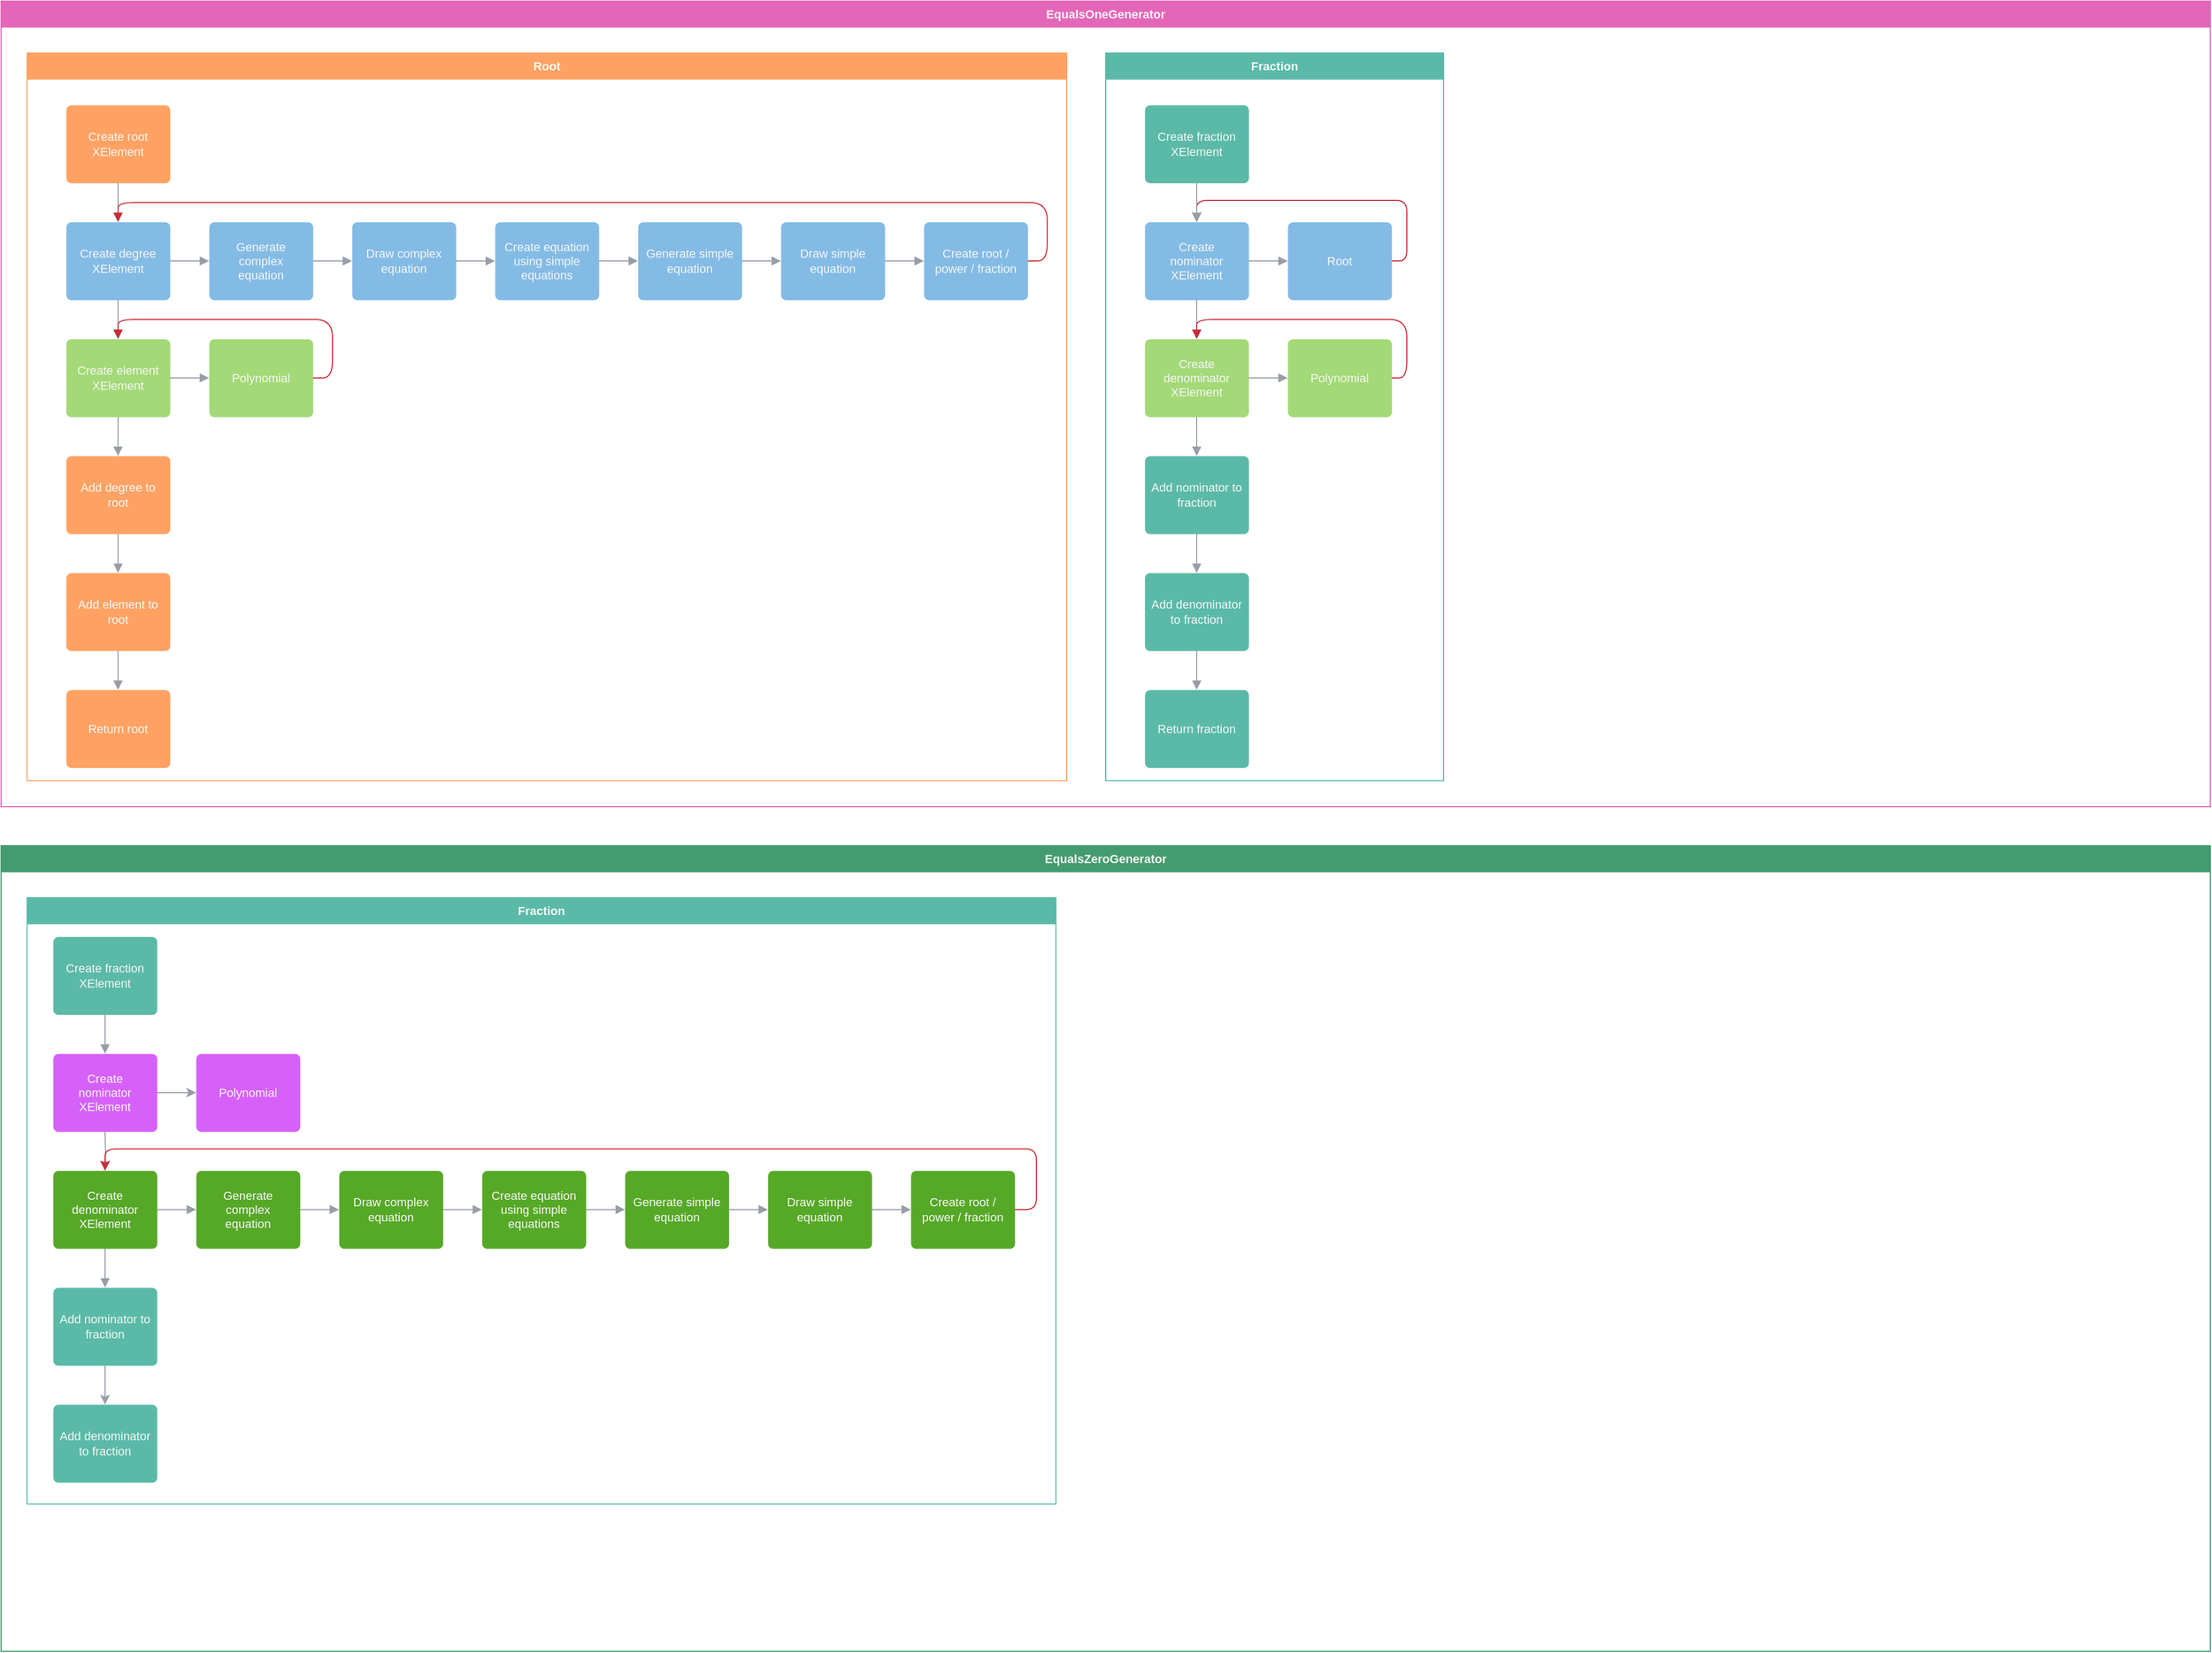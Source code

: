 <mxfile version="13.6.5">
    <diagram id="0SnGmBQ4gUtuMeLUTnXq" name="Page-1">
        <mxGraphModel dx="960" dy="1736" grid="1" gridSize="10" guides="1" tooltips="1" connect="1" arrows="1" fold="1" page="1" pageScale="1" pageWidth="827" pageHeight="1169" math="0" shadow="0">
            <root>
                <mxCell id="0"/>
                <mxCell id="1" parent="0"/>
                <mxCell id="3c72NYzMMBWpRRResMp0-30" value="" style="fillColor=none;strokeColor=none;pointerEvents=0;html=1;whiteSpace=wrap;container=1;collapsible=0;childLayout=stackLayout;resizeParent=1;dropTarget=0;whiteSpace=wrap;fontSize=11;spacing=0;strokeOpacity=100;fillOpacity=100;rounded=1;absoluteArcSize=1;arcSize=9.6;fontColor=#F7F7F7;" parent="1" vertex="1" zOrder="1">
                    <mxGeometry x="72" y="-684" width="2040" height="744" as="geometry"/>
                </mxCell>
                <mxCell id="3c72NYzMMBWpRRResMp0-31" value="EqualsOneGenerator" style="swimlane;html=1;whiteSpace=wrap;container=1;connectable=0;collapsible=0;startSize=24;dropTarget=0;rounded=0;whiteSpace=wrap;fontSize=11;spacing=0;strokeColor=#e466b8;strokeOpacity=100;fillOpacity=100;fillColor=#e466b8;fontSize=11;fontColor=#F7F7F7;" parent="3c72NYzMMBWpRRResMp0-30" vertex="1">
                    <mxGeometry width="2040" height="744" as="geometry"/>
                </mxCell>
                <mxCell id="3c72NYzMMBWpRRResMp0-32" value="" style="fillColor=none;strokeColor=none;pointerEvents=0;html=1;whiteSpace=wrap;container=1;collapsible=0;childLayout=stackLayout;resizeParent=1;dropTarget=0;whiteSpace=wrap;fontSize=11;spacing=0;strokeOpacity=100;rounded=1;absoluteArcSize=1;arcSize=9.6;fontColor=#F7F7F7;" parent="1" vertex="1" zOrder="2">
                    <mxGeometry x="96" y="-636" width="960" height="672" as="geometry"/>
                </mxCell>
                <mxCell id="3c72NYzMMBWpRRResMp0-33" value="Root" style="swimlane;html=1;whiteSpace=wrap;container=1;connectable=0;collapsible=0;startSize=24;dropTarget=0;rounded=0;whiteSpace=wrap;fontSize=11;spacing=0;strokeOpacity=100;fontSize=11;fillColor=#FFA263;fontColor=#F7F7F7;strokeColor=#FFA263;" parent="3c72NYzMMBWpRRResMp0-32" vertex="1">
                    <mxGeometry width="960" height="672" as="geometry"/>
                </mxCell>
                <UserObject label="Create root XElement" lucidchartObjectId="j9iJ4GV~G6Ak" id="3c72NYzMMBWpRRResMp0-34">
                    <mxCell style="html=1;whiteSpace=wrap;;whiteSpace=wrap;fontSize=11;spacing=7;strokeColor=none;strokeOpacity=100;fillOpacity=100;rounded=1;absoluteArcSize=1;arcSize=9.6;strokeWidth=0;fontColor=#F7F7F7;fillColor=#FFA263;" parent="1" vertex="1" zOrder="3">
                        <mxGeometry x="132" y="-588" width="96" height="72" as="geometry"/>
                    </mxCell>
                </UserObject>
                <UserObject label="Create degree XElement" lucidchartObjectId="G9iJ~vtvsN5Q" id="3c72NYzMMBWpRRResMp0-35">
                    <mxCell style="html=1;whiteSpace=wrap;;whiteSpace=wrap;fontSize=11;spacing=7;strokeColor=none;strokeOpacity=100;fillOpacity=100;rounded=1;absoluteArcSize=1;arcSize=9.6;fillColor=#83bbe5;strokeWidth=0;fontColor=#F7F7F7;" parent="1" vertex="1" zOrder="4">
                        <mxGeometry x="132" y="-480" width="96" height="72" as="geometry"/>
                    </mxCell>
                </UserObject>
                <UserObject label="Generate complex equation" lucidchartObjectId="A_iJGswauMV7" id="3c72NYzMMBWpRRResMp0-36">
                    <mxCell style="html=1;whiteSpace=wrap;;whiteSpace=wrap;fontSize=11;spacing=7;strokeColor=none;strokeOpacity=100;fillOpacity=100;rounded=1;absoluteArcSize=1;arcSize=9.6;fillColor=#83bbe5;strokeWidth=0;fontColor=#F7F7F7;" parent="1" vertex="1" zOrder="6">
                        <mxGeometry x="264" y="-480" width="96" height="72" as="geometry"/>
                    </mxCell>
                </UserObject>
                <UserObject label="" lucidchartObjectId="s~iJHLTpT5a3" id="3c72NYzMMBWpRRResMp0-37">
                    <mxCell style="html=1;jettySize=18;whiteSpace=wrap;fontSize=11;strokeColor=#979ea8;rounded=1;arcSize=32;edgeStyle=orthogonalEdgeStyle;startArrow=none;;endArrow=block;endFill=1;;exitX=0.5;exitY=1;exitPerimeter=0;entryX=0.5;entryY=0;entryPerimeter=0;fontColor=#F7F7F7;" parent="1" source="3c72NYzMMBWpRRResMp0-34" target="3c72NYzMMBWpRRResMp0-35" edge="1">
                        <mxGeometry width="100" height="100" relative="1" as="geometry">
                            <Array as="points"/>
                        </mxGeometry>
                    </mxCell>
                </UserObject>
                <UserObject label="" lucidchartObjectId="x~iJX5myr2p2" id="3c72NYzMMBWpRRResMp0-38">
                    <mxCell style="html=1;jettySize=18;whiteSpace=wrap;fontSize=11;strokeColor=#979ea8;rounded=1;arcSize=32;edgeStyle=orthogonalEdgeStyle;startArrow=none;;endArrow=block;endFill=1;;exitX=1;exitY=0.5;exitPerimeter=0;entryX=0;entryY=0.5;entryPerimeter=0;fontColor=#F7F7F7;" parent="1" source="3c72NYzMMBWpRRResMp0-35" target="3c72NYzMMBWpRRResMp0-36" edge="1">
                        <mxGeometry width="100" height="100" relative="1" as="geometry">
                            <Array as="points"/>
                        </mxGeometry>
                    </mxCell>
                </UserObject>
                <UserObject label="Draw complex equation" lucidchartObjectId="NbjJA8Ht16~g" id="3c72NYzMMBWpRRResMp0-39">
                    <mxCell style="html=1;whiteSpace=wrap;;whiteSpace=wrap;fontSize=11;spacing=7;strokeColor=none;strokeOpacity=100;fillOpacity=100;rounded=1;absoluteArcSize=1;arcSize=9.6;fillColor=#83bbe5;strokeWidth=0;fontColor=#F7F7F7;" parent="1" vertex="1" zOrder="11">
                        <mxGeometry x="396" y="-480" width="96" height="72" as="geometry"/>
                    </mxCell>
                </UserObject>
                <UserObject label="Create equation using simple equations" lucidchartObjectId="KcjJqZ6S~8O6" id="3c72NYzMMBWpRRResMp0-40">
                    <mxCell style="html=1;whiteSpace=wrap;;whiteSpace=wrap;fontSize=11;spacing=7;strokeColor=none;strokeOpacity=100;fillOpacity=100;rounded=1;absoluteArcSize=1;arcSize=9.6;fillColor=#83bbe5;strokeWidth=0;fontColor=#F7F7F7;" parent="1" vertex="1" zOrder="12">
                        <mxGeometry x="528" y="-480" width="96" height="72" as="geometry"/>
                    </mxCell>
                </UserObject>
                <UserObject label="" lucidchartObjectId="gdjJUNLpRMKw" id="3c72NYzMMBWpRRResMp0-41">
                    <mxCell style="html=1;jettySize=18;whiteSpace=wrap;fontSize=11;strokeColor=#979ea8;rounded=1;arcSize=32;edgeStyle=orthogonalEdgeStyle;startArrow=none;;endArrow=block;endFill=1;;exitX=1;exitY=0.5;exitPerimeter=0;entryX=0;entryY=0.5;entryPerimeter=0;fontColor=#F7F7F7;" parent="1" source="3c72NYzMMBWpRRResMp0-36" target="3c72NYzMMBWpRRResMp0-39" edge="1">
                        <mxGeometry width="100" height="100" relative="1" as="geometry">
                            <Array as="points"/>
                        </mxGeometry>
                    </mxCell>
                </UserObject>
                <UserObject label="" lucidchartObjectId="ndjJHxfsNDLR" id="3c72NYzMMBWpRRResMp0-42">
                    <mxCell style="html=1;jettySize=18;whiteSpace=wrap;fontSize=11;strokeColor=#979ea8;rounded=1;arcSize=32;edgeStyle=orthogonalEdgeStyle;startArrow=none;;endArrow=block;endFill=1;;exitX=1;exitY=0.5;exitPerimeter=0;entryX=0;entryY=0.5;entryPerimeter=0;fontColor=#F7F7F7;" parent="1" source="3c72NYzMMBWpRRResMp0-39" target="3c72NYzMMBWpRRResMp0-40" edge="1">
                        <mxGeometry width="100" height="100" relative="1" as="geometry">
                            <Array as="points"/>
                        </mxGeometry>
                    </mxCell>
                </UserObject>
                <UserObject label="Generate simple equation" lucidchartObjectId="dejJCthUp2GM" id="3c72NYzMMBWpRRResMp0-43">
                    <mxCell style="html=1;whiteSpace=wrap;;whiteSpace=wrap;fontSize=11;spacing=7;strokeColor=none;strokeOpacity=100;fillOpacity=100;rounded=1;absoluteArcSize=1;arcSize=9.6;fillColor=#83bbe5;strokeWidth=0;fontColor=#F7F7F7;" parent="1" vertex="1" zOrder="15">
                        <mxGeometry x="660" y="-480" width="96" height="72" as="geometry"/>
                    </mxCell>
                </UserObject>
                <UserObject label="Draw simple equation" lucidchartObjectId="dejJoxZSOtq1" id="3c72NYzMMBWpRRResMp0-44">
                    <mxCell style="html=1;whiteSpace=wrap;;whiteSpace=wrap;fontSize=11;spacing=7;strokeColor=none;strokeOpacity=100;fillOpacity=100;rounded=1;absoluteArcSize=1;arcSize=9.6;fillColor=#83bbe5;strokeWidth=0;fontColor=#F7F7F7;" parent="1" vertex="1" zOrder="20">
                        <mxGeometry x="792" y="-480" width="96" height="72" as="geometry"/>
                    </mxCell>
                </UserObject>
                <UserObject label="" lucidchartObjectId="hejJDmJnAnzG" id="3c72NYzMMBWpRRResMp0-45">
                    <mxCell style="html=1;jettySize=18;whiteSpace=wrap;fontSize=11;strokeColor=#979ea8;rounded=1;arcSize=32;edgeStyle=orthogonalEdgeStyle;startArrow=none;;endArrow=block;endFill=1;;exitX=1;exitY=0.5;exitPerimeter=0;entryX=0;entryY=0.5;entryPerimeter=0;fontColor=#F7F7F7;" parent="1" source="3c72NYzMMBWpRRResMp0-40" target="3c72NYzMMBWpRRResMp0-43" edge="1">
                        <mxGeometry width="100" height="100" relative="1" as="geometry">
                            <Array as="points"/>
                        </mxGeometry>
                    </mxCell>
                </UserObject>
                <UserObject label="" lucidchartObjectId="jejJd1WX6FNy" id="3c72NYzMMBWpRRResMp0-46">
                    <mxCell style="html=1;jettySize=18;whiteSpace=wrap;fontSize=11;strokeColor=#979ea8;rounded=1;arcSize=32;edgeStyle=orthogonalEdgeStyle;startArrow=none;;endArrow=block;endFill=1;;exitX=1;exitY=0.5;exitPerimeter=0;entryX=0;entryY=0.5;entryPerimeter=0;fontColor=#F7F7F7;" parent="1" source="3c72NYzMMBWpRRResMp0-43" target="3c72NYzMMBWpRRResMp0-44" edge="1">
                        <mxGeometry width="100" height="100" relative="1" as="geometry">
                            <Array as="points"/>
                        </mxGeometry>
                    </mxCell>
                </UserObject>
                <UserObject label="Create root / power / fraction" lucidchartObjectId="TejJpNvPHg0q" id="3c72NYzMMBWpRRResMp0-47">
                    <mxCell style="html=1;whiteSpace=wrap;;whiteSpace=wrap;fontSize=11;spacing=7;strokeColor=none;strokeOpacity=100;fillOpacity=100;rounded=1;absoluteArcSize=1;arcSize=9.6;fillColor=#83bbe5;strokeWidth=0;fontColor=#F7F7F7;" parent="1" vertex="1" zOrder="24">
                        <mxGeometry x="924" y="-480" width="96" height="72" as="geometry"/>
                    </mxCell>
                </UserObject>
                <UserObject label="" lucidchartObjectId="dfjJMOEse~W." id="3c72NYzMMBWpRRResMp0-48">
                    <mxCell style="html=1;jettySize=18;whiteSpace=wrap;fontSize=11;strokeColor=#979ea8;rounded=1;arcSize=32;edgeStyle=orthogonalEdgeStyle;startArrow=none;;endArrow=block;endFill=1;;exitX=1;exitY=0.5;exitPerimeter=0;entryX=0;entryY=0.5;entryPerimeter=0;fontColor=#F7F7F7;" parent="1" source="3c72NYzMMBWpRRResMp0-44" target="3c72NYzMMBWpRRResMp0-47" edge="1">
                        <mxGeometry width="100" height="100" relative="1" as="geometry">
                            <Array as="points"/>
                        </mxGeometry>
                    </mxCell>
                </UserObject>
                <UserObject label="Create element XElement" lucidchartObjectId="QfjJZImJ_bIk" id="3c72NYzMMBWpRRResMp0-49">
                    <mxCell style="html=1;whiteSpace=wrap;;whiteSpace=wrap;fontSize=11;spacing=7;strokeColor=none;strokeOpacity=100;fillOpacity=100;rounded=1;absoluteArcSize=1;arcSize=9.6;fillColor=#a3d977;strokeWidth=0;fontColor=#F7F7F7;" parent="1" vertex="1" zOrder="27">
                        <mxGeometry x="132" y="-372" width="96" height="72" as="geometry"/>
                    </mxCell>
                </UserObject>
                <UserObject label="" lucidchartObjectId="TfjJ6JftUrr6" id="3c72NYzMMBWpRRResMp0-50">
                    <mxCell style="html=1;jettySize=18;whiteSpace=wrap;fontSize=11;strokeColor=#979ea8;rounded=1;arcSize=32;edgeStyle=orthogonalEdgeStyle;startArrow=none;;endArrow=block;endFill=1;;exitX=0.5;exitY=1;exitPerimeter=0;entryX=0.5;entryY=0;entryPerimeter=0;fontColor=#F7F7F7;" parent="1" source="3c72NYzMMBWpRRResMp0-35" target="3c72NYzMMBWpRRResMp0-49" edge="1">
                        <mxGeometry width="100" height="100" relative="1" as="geometry">
                            <Array as="points"/>
                        </mxGeometry>
                    </mxCell>
                </UserObject>
                <UserObject label="Polynomial" lucidchartObjectId="-fjJ4c.1RSMw" id="3c72NYzMMBWpRRResMp0-51">
                    <mxCell style="html=1;whiteSpace=wrap;;whiteSpace=wrap;fontSize=11;spacing=7;strokeColor=none;strokeOpacity=100;fillOpacity=100;rounded=1;absoluteArcSize=1;arcSize=9.6;fillColor=#a3d977;strokeWidth=0;fontColor=#F7F7F7;" parent="1" vertex="1" zOrder="29">
                        <mxGeometry x="264" y="-372" width="96" height="72" as="geometry"/>
                    </mxCell>
                </UserObject>
                <UserObject label="" lucidchartObjectId="pgjJFLJxLSx5" id="3c72NYzMMBWpRRResMp0-52">
                    <mxCell style="html=1;jettySize=18;whiteSpace=wrap;fontSize=11;strokeColor=#979ea8;rounded=1;arcSize=32;edgeStyle=orthogonalEdgeStyle;startArrow=none;;endArrow=block;endFill=1;;exitX=1;exitY=0.5;exitPerimeter=0;entryX=0;entryY=0.5;entryPerimeter=0;fontColor=#F7F7F7;" parent="1" source="3c72NYzMMBWpRRResMp0-49" target="3c72NYzMMBWpRRResMp0-51" edge="1">
                        <mxGeometry width="100" height="100" relative="1" as="geometry">
                            <Array as="points"/>
                        </mxGeometry>
                    </mxCell>
                </UserObject>
                <UserObject label="" lucidchartObjectId="xhjJlCwRIMl3" id="3c72NYzMMBWpRRResMp0-53">
                    <mxCell style="html=1;jettySize=18;whiteSpace=wrap;fontSize=11;strokeOpacity=100;rounded=1;arcSize=32;edgeStyle=orthogonalEdgeStyle;startArrow=none;;endArrow=block;endFill=1;;exitX=1;exitY=0.5;exitPerimeter=0;entryX=0.5;entryY=0;entryPerimeter=0;strokeColor=#C92D39;fontColor=#F7F7F7;" parent="1" source="3c72NYzMMBWpRRResMp0-47" target="3c72NYzMMBWpRRResMp0-35" edge="1">
                        <mxGeometry width="100" height="100" relative="1" as="geometry">
                            <Array as="points">
                                <mxPoint x="1038" y="-444"/>
                                <mxPoint x="1038" y="-498"/>
                                <mxPoint x="180" y="-498"/>
                            </Array>
                        </mxGeometry>
                    </mxCell>
                </UserObject>
                <UserObject label="" lucidchartObjectId="4jjJMvg9lSae" id="3c72NYzMMBWpRRResMp0-54">
                    <mxCell style="html=1;jettySize=18;whiteSpace=wrap;fontSize=11;strokeOpacity=100;rounded=1;arcSize=32;edgeStyle=orthogonalEdgeStyle;startArrow=none;;endArrow=block;endFill=1;;exitX=1;exitY=0.5;exitPerimeter=0;entryX=0.5;entryY=0;entryPerimeter=0;strokeColor=#C92D39;fontColor=#F7F7F7;" parent="1" source="3c72NYzMMBWpRRResMp0-51" target="3c72NYzMMBWpRRResMp0-49" edge="1">
                        <mxGeometry width="100" height="100" relative="1" as="geometry">
                            <Array as="points">
                                <mxPoint x="378" y="-336"/>
                                <mxPoint x="378" y="-390"/>
                                <mxPoint x="180" y="-390"/>
                            </Array>
                        </mxGeometry>
                    </mxCell>
                </UserObject>
                <UserObject label="Add degree to root" lucidchartObjectId="tkjJnXVD38OM" id="3c72NYzMMBWpRRResMp0-55">
                    <mxCell style="html=1;whiteSpace=wrap;;whiteSpace=wrap;fontSize=11;spacing=7;strokeColor=none;strokeOpacity=100;fillOpacity=100;rounded=1;absoluteArcSize=1;arcSize=9.6;strokeWidth=0;fontColor=#F7F7F7;fillColor=#FFA263;" parent="1" vertex="1" zOrder="33">
                        <mxGeometry x="132" y="-264" width="96" height="72" as="geometry"/>
                    </mxCell>
                </UserObject>
                <UserObject label="Add element to root" lucidchartObjectId="ykjJpGk~YijM" id="3c72NYzMMBWpRRResMp0-56">
                    <mxCell style="html=1;whiteSpace=wrap;;whiteSpace=wrap;fontSize=11;spacing=7;strokeColor=none;strokeOpacity=100;fillOpacity=100;rounded=1;absoluteArcSize=1;arcSize=9.6;strokeWidth=0;fontColor=#F7F7F7;fillColor=#FFA263;" parent="1" vertex="1" zOrder="34">
                        <mxGeometry x="132" y="-156" width="96" height="72" as="geometry"/>
                    </mxCell>
                </UserObject>
                <UserObject label="Return root" lucidchartObjectId="GkjJeUwoOWyH" id="3c72NYzMMBWpRRResMp0-57">
                    <mxCell style="html=1;whiteSpace=wrap;;whiteSpace=wrap;fontSize=11;spacing=7;strokeColor=none;strokeOpacity=100;fillOpacity=100;rounded=1;absoluteArcSize=1;arcSize=9.6;strokeWidth=0;fontColor=#F7F7F7;fillColor=#FFA263;" parent="1" vertex="1" zOrder="35">
                        <mxGeometry x="132" y="-48" width="96" height="72" as="geometry"/>
                    </mxCell>
                </UserObject>
                <UserObject label="" lucidchartObjectId="cljJaksO~uRB" id="3c72NYzMMBWpRRResMp0-58">
                    <mxCell style="html=1;jettySize=18;whiteSpace=wrap;fontSize=11;strokeColor=#979ea8;rounded=1;arcSize=32;edgeStyle=orthogonalEdgeStyle;startArrow=none;;endArrow=block;endFill=1;;exitX=0.5;exitY=1;exitPerimeter=0;entryX=0.5;entryY=0;entryPerimeter=0;fontColor=#F7F7F7;" parent="1" source="3c72NYzMMBWpRRResMp0-49" target="3c72NYzMMBWpRRResMp0-55" edge="1">
                        <mxGeometry width="100" height="100" relative="1" as="geometry">
                            <Array as="points"/>
                        </mxGeometry>
                    </mxCell>
                </UserObject>
                <UserObject label="" lucidchartObjectId="eljJLeCM6OyD" id="3c72NYzMMBWpRRResMp0-59">
                    <mxCell style="html=1;jettySize=18;whiteSpace=wrap;fontSize=11;strokeColor=#979ea8;rounded=1;arcSize=32;edgeStyle=orthogonalEdgeStyle;startArrow=none;;endArrow=block;endFill=1;;exitX=0.5;exitY=1;exitPerimeter=0;entryX=0.5;entryY=0;entryPerimeter=0;fontColor=#F7F7F7;" parent="1" source="3c72NYzMMBWpRRResMp0-55" target="3c72NYzMMBWpRRResMp0-56" edge="1">
                        <mxGeometry width="100" height="100" relative="1" as="geometry">
                            <Array as="points"/>
                        </mxGeometry>
                    </mxCell>
                </UserObject>
                <UserObject label="" lucidchartObjectId="fljJk~5hCLzN" id="3c72NYzMMBWpRRResMp0-60">
                    <mxCell style="html=1;jettySize=18;whiteSpace=wrap;fontSize=11;strokeColor=#979ea8;rounded=1;arcSize=32;edgeStyle=orthogonalEdgeStyle;startArrow=none;;endArrow=block;endFill=1;;exitX=0.5;exitY=1;exitPerimeter=0;entryX=0.5;entryY=0;entryPerimeter=0;fontColor=#F7F7F7;" parent="1" source="3c72NYzMMBWpRRResMp0-56" target="3c72NYzMMBWpRRResMp0-57" edge="1">
                        <mxGeometry width="100" height="100" relative="1" as="geometry">
                            <Array as="points"/>
                        </mxGeometry>
                    </mxCell>
                </UserObject>
                <mxCell id="3c72NYzMMBWpRRResMp0-61" value="" style="fillColor=none;strokeColor=none;pointerEvents=0;html=1;whiteSpace=wrap;container=1;collapsible=0;childLayout=stackLayout;resizeParent=1;dropTarget=0;whiteSpace=wrap;fontSize=11;spacing=0;strokeOpacity=100;rounded=1;absoluteArcSize=1;arcSize=9.6;fontColor=#F7F7F7;" parent="1" vertex="1" zOrder="39">
                    <mxGeometry x="1092" y="-636" width="312" height="672" as="geometry"/>
                </mxCell>
                <mxCell id="3c72NYzMMBWpRRResMp0-62" value="Fraction" style="swimlane;html=1;whiteSpace=wrap;container=1;connectable=0;collapsible=0;startSize=24;dropTarget=0;rounded=0;whiteSpace=wrap;fontSize=11;spacing=0;strokeColor=#5abaa7;strokeOpacity=100;fillColor=#ffffff;fontSize=11;fillColor=#5abaa7;fontColor=#F7F7F7;" parent="3c72NYzMMBWpRRResMp0-61" vertex="1">
                    <mxGeometry width="312" height="672" as="geometry"/>
                </mxCell>
                <UserObject label="Create fraction XElement" lucidchartObjectId="_njJJdkaCANs" id="3c72NYzMMBWpRRResMp0-63">
                    <mxCell style="html=1;whiteSpace=wrap;;whiteSpace=wrap;fontSize=11;spacing=7;strokeColor=none;strokeOpacity=100;fillOpacity=100;rounded=1;absoluteArcSize=1;arcSize=9.6;fillColor=#5abaa7;strokeWidth=0;fontColor=#F7F7F7;" parent="1" vertex="1" zOrder="40">
                        <mxGeometry x="1128" y="-588" width="96" height="72" as="geometry"/>
                    </mxCell>
                </UserObject>
                <UserObject label="Create nominator XElement" lucidchartObjectId="_njJz52jtMIH" id="3c72NYzMMBWpRRResMp0-64">
                    <mxCell style="html=1;whiteSpace=wrap;;whiteSpace=wrap;fontSize=11;spacing=7;strokeColor=none;strokeOpacity=100;fillOpacity=100;rounded=1;absoluteArcSize=1;arcSize=9.6;fillColor=#83bbe5;strokeWidth=0;fontColor=#F7F7F7;" parent="1" vertex="1" zOrder="41">
                        <mxGeometry x="1128" y="-480" width="96" height="72" as="geometry"/>
                    </mxCell>
                </UserObject>
                <mxCell id="23" style="edgeStyle=orthogonalEdgeStyle;rounded=1;orthogonalLoop=1;jettySize=auto;html=1;entryX=0.5;entryY=0;entryDx=0;entryDy=0;fontColor=#F7F7F7;strokeColor=#C92D39;" edge="1" parent="1" source="3c72NYzMMBWpRRResMp0-65" target="3c72NYzMMBWpRRResMp0-64">
                    <mxGeometry relative="1" as="geometry">
                        <Array as="points">
                            <mxPoint x="1370" y="-444"/>
                            <mxPoint x="1370" y="-500"/>
                            <mxPoint x="1176" y="-500"/>
                        </Array>
                    </mxGeometry>
                </mxCell>
                <UserObject label="Root" lucidchartObjectId="_njJAFSfT-l3" id="3c72NYzMMBWpRRResMp0-65">
                    <mxCell style="html=1;whiteSpace=wrap;;whiteSpace=wrap;fontSize=11;spacing=7;strokeColor=none;strokeOpacity=100;fillOpacity=100;rounded=1;absoluteArcSize=1;arcSize=9.6;fillColor=#83bbe5;strokeWidth=0;fontColor=#F7F7F7;" parent="1" vertex="1" zOrder="43">
                        <mxGeometry x="1260" y="-480" width="96" height="72" as="geometry"/>
                    </mxCell>
                </UserObject>
                <UserObject label="" lucidchartObjectId="_njJG0N6bqRq" id="3c72NYzMMBWpRRResMp0-66">
                    <mxCell style="html=1;jettySize=18;whiteSpace=wrap;fontSize=11;strokeColor=#979ea8;rounded=1;arcSize=32;edgeStyle=orthogonalEdgeStyle;startArrow=none;;endArrow=block;endFill=1;;exitX=0.5;exitY=1;exitPerimeter=0;entryX=0.5;entryY=0;entryPerimeter=0;fontColor=#F7F7F7;" parent="1" source="3c72NYzMMBWpRRResMp0-63" target="3c72NYzMMBWpRRResMp0-64" edge="1">
                        <mxGeometry width="100" height="100" relative="1" as="geometry">
                            <Array as="points"/>
                        </mxGeometry>
                    </mxCell>
                </UserObject>
                <UserObject label="" lucidchartObjectId="_njJs8EW_TYN" id="3c72NYzMMBWpRRResMp0-67">
                    <mxCell style="html=1;jettySize=18;whiteSpace=wrap;fontSize=11;strokeColor=#979ea8;rounded=1;arcSize=32;edgeStyle=orthogonalEdgeStyle;startArrow=none;;endArrow=block;endFill=1;;exitX=1;exitY=0.5;exitPerimeter=0;entryX=0;entryY=0.5;entryPerimeter=0;fontColor=#F7F7F7;" parent="1" source="3c72NYzMMBWpRRResMp0-64" target="3c72NYzMMBWpRRResMp0-65" edge="1">
                        <mxGeometry width="100" height="100" relative="1" as="geometry">
                            <Array as="points"/>
                        </mxGeometry>
                    </mxCell>
                </UserObject>
                <UserObject label="Create denominator XElement" lucidchartObjectId="_njJrceckbfD" id="3c72NYzMMBWpRRResMp0-69">
                    <mxCell style="html=1;whiteSpace=wrap;;whiteSpace=wrap;fontSize=11;spacing=7;strokeColor=none;strokeOpacity=100;fillOpacity=100;rounded=1;absoluteArcSize=1;arcSize=9.6;fillColor=#a3d977;strokeWidth=0;fontColor=#F7F7F7;" parent="1" vertex="1" zOrder="64">
                        <mxGeometry x="1128" y="-372" width="96" height="72" as="geometry"/>
                    </mxCell>
                </UserObject>
                <UserObject label="" lucidchartObjectId="_njJT1JX9jyq" id="3c72NYzMMBWpRRResMp0-70">
                    <mxCell style="html=1;jettySize=18;whiteSpace=wrap;fontSize=11;strokeColor=#979ea8;rounded=1;arcSize=32;edgeStyle=orthogonalEdgeStyle;startArrow=none;;endArrow=block;endFill=1;;exitX=0.5;exitY=1;exitPerimeter=0;entryX=0.5;entryY=0;entryPerimeter=0;fontColor=#F7F7F7;" parent="1" source="3c72NYzMMBWpRRResMp0-64" target="3c72NYzMMBWpRRResMp0-69" edge="1">
                        <mxGeometry width="100" height="100" relative="1" as="geometry">
                            <Array as="points"/>
                        </mxGeometry>
                    </mxCell>
                </UserObject>
                <UserObject label="Polynomial" lucidchartObjectId="_njJYxuvddRj" id="3c72NYzMMBWpRRResMp0-71">
                    <mxCell style="html=1;whiteSpace=wrap;;whiteSpace=wrap;fontSize=11;spacing=7;strokeColor=none;strokeOpacity=100;fillOpacity=100;rounded=1;absoluteArcSize=1;arcSize=9.6;fillColor=#a3d977;strokeWidth=0;fontColor=#F7F7F7;" parent="1" vertex="1" zOrder="66">
                        <mxGeometry x="1260" y="-372" width="96" height="72" as="geometry"/>
                    </mxCell>
                </UserObject>
                <UserObject label="" lucidchartObjectId="_njJgZZK-7y9" id="3c72NYzMMBWpRRResMp0-72">
                    <mxCell style="html=1;jettySize=18;whiteSpace=wrap;fontSize=11;strokeColor=#979ea8;rounded=1;arcSize=32;edgeStyle=orthogonalEdgeStyle;startArrow=none;;endArrow=block;endFill=1;;exitX=1;exitY=0.5;exitPerimeter=0;entryX=0;entryY=0.5;entryPerimeter=0;fontColor=#F7F7F7;" parent="1" source="3c72NYzMMBWpRRResMp0-69" target="3c72NYzMMBWpRRResMp0-71" edge="1">
                        <mxGeometry width="100" height="100" relative="1" as="geometry">
                            <Array as="points"/>
                        </mxGeometry>
                    </mxCell>
                </UserObject>
                <UserObject label="" lucidchartObjectId="_njJnA8kjQtY" id="3c72NYzMMBWpRRResMp0-73">
                    <mxCell style="html=1;jettySize=18;whiteSpace=wrap;fontSize=11;strokeOpacity=100;rounded=1;arcSize=32;edgeStyle=orthogonalEdgeStyle;startArrow=none;;endArrow=block;endFill=1;;exitX=1;exitY=0.5;exitPerimeter=0;entryX=0.5;entryY=0;entryPerimeter=0;fontColor=#F7F7F7;strokeColor=#C92D39;" parent="1" source="3c72NYzMMBWpRRResMp0-71" target="3c72NYzMMBWpRRResMp0-69" edge="1">
                        <mxGeometry width="100" height="100" relative="1" as="geometry">
                            <Array as="points">
                                <mxPoint x="1370" y="-336"/>
                                <mxPoint x="1370" y="-390"/>
                                <mxPoint x="1176" y="-390"/>
                            </Array>
                        </mxGeometry>
                    </mxCell>
                </UserObject>
                <UserObject label="Add nominator to fraction" lucidchartObjectId="_njJBlh0h99x" id="3c72NYzMMBWpRRResMp0-74">
                    <mxCell style="html=1;whiteSpace=wrap;;whiteSpace=wrap;fontSize=11;spacing=7;strokeColor=none;strokeOpacity=100;fillOpacity=100;rounded=1;absoluteArcSize=1;arcSize=9.6;fillColor=#5abaa7;strokeWidth=0;fontColor=#F7F7F7;" parent="1" vertex="1" zOrder="70">
                        <mxGeometry x="1128" y="-264" width="96" height="72" as="geometry"/>
                    </mxCell>
                </UserObject>
                <UserObject label="Add denominator to fraction" lucidchartObjectId="_njJ70tkiL~t" id="3c72NYzMMBWpRRResMp0-75">
                    <mxCell style="html=1;whiteSpace=wrap;;whiteSpace=wrap;fontSize=11;spacing=7;strokeColor=none;strokeOpacity=100;fillOpacity=100;rounded=1;absoluteArcSize=1;arcSize=9.6;fillColor=#5abaa7;strokeWidth=0;fontColor=#F7F7F7;" parent="1" vertex="1" zOrder="71">
                        <mxGeometry x="1128" y="-156" width="96" height="72" as="geometry"/>
                    </mxCell>
                </UserObject>
                <UserObject label="Return fraction" lucidchartObjectId="_njJ0L~156CR" id="3c72NYzMMBWpRRResMp0-76">
                    <mxCell style="html=1;whiteSpace=wrap;;whiteSpace=wrap;fontSize=11;spacing=7;strokeColor=none;strokeOpacity=100;fillOpacity=100;rounded=1;absoluteArcSize=1;arcSize=9.6;fillColor=#5abaa7;strokeWidth=0;fontColor=#F7F7F7;" parent="1" vertex="1" zOrder="72">
                        <mxGeometry x="1128" y="-48" width="96" height="72" as="geometry"/>
                    </mxCell>
                </UserObject>
                <UserObject label="" lucidchartObjectId="_njJz0pfd_Ss" id="3c72NYzMMBWpRRResMp0-77">
                    <mxCell style="html=1;jettySize=18;whiteSpace=wrap;fontSize=11;strokeColor=#979ea8;rounded=1;arcSize=32;edgeStyle=orthogonalEdgeStyle;startArrow=none;;endArrow=block;endFill=1;;exitX=0.5;exitY=1;exitPerimeter=0;entryX=0.5;entryY=0;entryPerimeter=0;fontColor=#F7F7F7;" parent="1" source="3c72NYzMMBWpRRResMp0-69" target="3c72NYzMMBWpRRResMp0-74" edge="1">
                        <mxGeometry width="100" height="100" relative="1" as="geometry">
                            <Array as="points"/>
                        </mxGeometry>
                    </mxCell>
                </UserObject>
                <UserObject label="" lucidchartObjectId="_njJmO85f1AN" id="3c72NYzMMBWpRRResMp0-78">
                    <mxCell style="html=1;jettySize=18;whiteSpace=wrap;fontSize=11;strokeColor=#979ea8;rounded=1;arcSize=32;edgeStyle=orthogonalEdgeStyle;startArrow=none;;endArrow=block;endFill=1;;exitX=0.5;exitY=1;exitPerimeter=0;entryX=0.5;entryY=0;entryPerimeter=0;fontColor=#F7F7F7;" parent="1" source="3c72NYzMMBWpRRResMp0-74" target="3c72NYzMMBWpRRResMp0-75" edge="1">
                        <mxGeometry width="100" height="100" relative="1" as="geometry">
                            <Array as="points"/>
                        </mxGeometry>
                    </mxCell>
                </UserObject>
                <UserObject label="" lucidchartObjectId="_njJ9Hqua-h5" id="3c72NYzMMBWpRRResMp0-79">
                    <mxCell style="html=1;jettySize=18;whiteSpace=wrap;fontSize=11;strokeColor=#979ea8;rounded=1;arcSize=32;edgeStyle=orthogonalEdgeStyle;startArrow=none;;endArrow=block;endFill=1;;exitX=0.5;exitY=1;exitPerimeter=0;entryX=0.5;entryY=0;entryPerimeter=0;fontColor=#F7F7F7;" parent="1" source="3c72NYzMMBWpRRResMp0-75" target="3c72NYzMMBWpRRResMp0-76" edge="1">
                        <mxGeometry width="100" height="100" relative="1" as="geometry">
                            <Array as="points"/>
                        </mxGeometry>
                    </mxCell>
                </UserObject>
                <mxCell id="3c72NYzMMBWpRRResMp0-80" value="" style="fillColor=none;strokeColor=none;pointerEvents=0;html=1;whiteSpace=wrap;container=1;collapsible=0;childLayout=stackLayout;resizeParent=1;dropTarget=0;whiteSpace=wrap;fontSize=11;spacing=0;strokeOpacity=100;fillOpacity=100;rounded=1;absoluteArcSize=1;arcSize=9.6;fontColor=#F7F7F7;" parent="1" vertex="1" zOrder="76">
                    <mxGeometry x="72" y="96" width="2040" height="744" as="geometry"/>
                </mxCell>
                <mxCell id="3c72NYzMMBWpRRResMp0-81" value="EqualsZeroGenerator" style="swimlane;html=1;whiteSpace=wrap;container=1;connectable=0;collapsible=0;startSize=24;dropTarget=0;rounded=0;whiteSpace=wrap;fontSize=11;spacing=0;strokeOpacity=100;fillOpacity=100;fontSize=11;fillColor=#439C6F;strokeColor=#439C6F;fontColor=#F7F7F7;" parent="3c72NYzMMBWpRRResMp0-80" vertex="1">
                    <mxGeometry width="2040" height="744" as="geometry"/>
                </mxCell>
                <mxCell id="3c72NYzMMBWpRRResMp0-82" value="" style="fillColor=none;strokeColor=none;pointerEvents=0;html=1;whiteSpace=wrap;container=1;collapsible=0;childLayout=stackLayout;resizeParent=1;dropTarget=0;whiteSpace=wrap;fontSize=11;spacing=0;strokeOpacity=100;rounded=1;absoluteArcSize=1;arcSize=9.6;fontColor=#F7F7F7;" parent="1" vertex="1" zOrder="77">
                    <mxGeometry x="96" y="144" width="950" height="560" as="geometry"/>
                </mxCell>
                <mxCell id="3c72NYzMMBWpRRResMp0-83" value="Fraction" style="swimlane;html=1;whiteSpace=wrap;container=1;connectable=0;collapsible=0;startSize=24;dropTarget=0;rounded=0;whiteSpace=wrap;fontSize=11;spacing=0;strokeColor=#5abaa7;strokeOpacity=100;fillColor=#ffffff;fontSize=11;fillColor=#5abaa7;fontColor=#F7F7F7;" parent="3c72NYzMMBWpRRResMp0-82" vertex="1">
                    <mxGeometry width="950" height="560" as="geometry"/>
                </mxCell>
                <UserObject label="Create fraction XElement" lucidchartObjectId="nujJUQ7Vo-Vc" id="3c72NYzMMBWpRRResMp0-84">
                    <mxCell style="html=1;whiteSpace=wrap;;whiteSpace=wrap;fontSize=11;spacing=7;strokeColor=none;strokeOpacity=100;fillOpacity=100;rounded=1;absoluteArcSize=1;arcSize=9.6;fillColor=#5abaa7;strokeWidth=0;fontColor=#F7F7F7;" parent="1" vertex="1" zOrder="78">
                        <mxGeometry x="120" y="180" width="96" height="72" as="geometry"/>
                    </mxCell>
                </UserObject>
                <mxCell id="2" style="edgeStyle=orthogonalEdgeStyle;rounded=0;orthogonalLoop=1;jettySize=auto;html=1;entryX=0;entryY=0.5;entryDx=0;entryDy=0;strokeColor=#979EA8;fontColor=#F7F7F7;" edge="1" parent="1" source="3c72NYzMMBWpRRResMp0-85" target="3c72NYzMMBWpRRResMp0-86">
                    <mxGeometry relative="1" as="geometry"/>
                </mxCell>
                <UserObject label="Create nominator XElement" lucidchartObjectId="nujJh_vqDFvC" id="3c72NYzMMBWpRRResMp0-85">
                    <mxCell style="html=1;whiteSpace=wrap;;whiteSpace=wrap;fontSize=11;spacing=7;strokeColor=none;strokeOpacity=100;fillOpacity=100;rounded=1;absoluteArcSize=1;arcSize=9.6;strokeWidth=0;fillColor=#D661FA;fontColor=#F7F7F7;" parent="1" vertex="1" zOrder="79">
                        <mxGeometry x="120" y="288" width="96" height="72" as="geometry"/>
                    </mxCell>
                </UserObject>
                <UserObject label="Polynomial" lucidchartObjectId="nujJEbyo1.pm" id="3c72NYzMMBWpRRResMp0-86">
                    <mxCell style="html=1;whiteSpace=wrap;;whiteSpace=wrap;fontSize=11;spacing=7;strokeColor=none;strokeOpacity=100;fillOpacity=100;rounded=1;absoluteArcSize=1;arcSize=9.6;strokeWidth=0;fillColor=#D661FA;fontColor=#F7F7F7;" parent="1" vertex="1" zOrder="81">
                        <mxGeometry x="252" y="288" width="96" height="72" as="geometry"/>
                    </mxCell>
                </UserObject>
                <UserObject label="" lucidchartObjectId="nujJ3DwXUTmJ" id="3c72NYzMMBWpRRResMp0-87">
                    <mxCell style="html=1;jettySize=18;whiteSpace=wrap;fontSize=11;rounded=1;arcSize=32;edgeStyle=orthogonalEdgeStyle;startArrow=none;;endArrow=block;endFill=1;;exitX=0.5;exitY=1;exitPerimeter=0;entryX=0.5;entryY=0;entryPerimeter=0;strokeColor=#979EA8;fontColor=#F7F7F7;" parent="1" source="3c72NYzMMBWpRRResMp0-84" target="3c72NYzMMBWpRRResMp0-85" edge="1">
                        <mxGeometry width="100" height="100" relative="1" as="geometry">
                            <Array as="points"/>
                        </mxGeometry>
                    </mxCell>
                </UserObject>
                <UserObject label="Create denominator XElement" lucidchartObjectId="nujJHs.89uZi" id="3c72NYzMMBWpRRResMp0-88">
                    <mxCell style="html=1;whiteSpace=wrap;;whiteSpace=wrap;fontSize=11;spacing=7;strokeColor=none;strokeOpacity=100;fillOpacity=100;rounded=1;absoluteArcSize=1;arcSize=9.6;strokeWidth=0;fontColor=#F7F7F7;fillColor=#56A827;" parent="1" vertex="1" zOrder="102">
                        <mxGeometry x="120" y="396" width="96" height="72" as="geometry"/>
                    </mxCell>
                </UserObject>
                <UserObject label="" lucidchartObjectId="nujJVIBsAYVJ" id="3c72NYzMMBWpRRResMp0-90">
                    <mxCell style="html=1;jettySize=18;whiteSpace=wrap;fontSize=11;strokeColor=#979ea8;rounded=1;arcSize=32;edgeStyle=orthogonalEdgeStyle;startArrow=none;;endArrow=block;endFill=1;;exitX=1;exitY=0.5;exitPerimeter=0;entryX=0;entryY=0.5;entryPerimeter=0;fontColor=#F7F7F7;" parent="1" source="3c72NYzMMBWpRRResMp0-88" edge="1">
                        <mxGeometry width="100" height="100" relative="1" as="geometry">
                            <Array as="points"/>
                            <mxPoint x="252" y="432" as="targetPoint"/>
                        </mxGeometry>
                    </mxCell>
                </UserObject>
                <mxCell id="19" style="edgeStyle=orthogonalEdgeStyle;rounded=1;orthogonalLoop=1;jettySize=auto;html=1;entryX=0.5;entryY=0;entryDx=0;entryDy=0;strokeColor=#979EA8;fontColor=#F7F7F7;" edge="1" parent="1" source="3c72NYzMMBWpRRResMp0-92" target="3c72NYzMMBWpRRResMp0-93">
                    <mxGeometry relative="1" as="geometry"/>
                </mxCell>
                <UserObject label="Add nominator to fraction" lucidchartObjectId="nujJOJ1mvxGz" id="3c72NYzMMBWpRRResMp0-92">
                    <mxCell style="html=1;whiteSpace=wrap;;whiteSpace=wrap;fontSize=11;spacing=7;strokeColor=none;strokeOpacity=100;fillOpacity=100;rounded=1;absoluteArcSize=1;arcSize=9.6;fillColor=#5abaa7;strokeWidth=0;fontColor=#F7F7F7;" parent="1" vertex="1" zOrder="108">
                        <mxGeometry x="120" y="504" width="96" height="72" as="geometry"/>
                    </mxCell>
                </UserObject>
                <UserObject label="Add denominator to fraction" lucidchartObjectId="nujJkrba2PbI" id="3c72NYzMMBWpRRResMp0-93">
                    <mxCell style="html=1;whiteSpace=wrap;;whiteSpace=wrap;fontSize=11;spacing=7;strokeColor=none;strokeOpacity=100;fillOpacity=100;rounded=1;absoluteArcSize=1;arcSize=9.6;fillColor=#5abaa7;strokeWidth=0;fontColor=#F7F7F7;" parent="1" vertex="1" zOrder="109">
                        <mxGeometry x="120" y="612" width="96" height="72" as="geometry"/>
                    </mxCell>
                </UserObject>
                <UserObject label="" lucidchartObjectId="nujJQsMhO0f-" id="3c72NYzMMBWpRRResMp0-94">
                    <mxCell style="html=1;jettySize=18;whiteSpace=wrap;fontSize=11;rounded=1;arcSize=32;edgeStyle=orthogonalEdgeStyle;startArrow=none;;endArrow=block;endFill=1;;exitX=0.5;exitY=1;exitPerimeter=0;entryX=0.5;entryY=0;entryPerimeter=0;strokeColor=#979EA8;fontColor=#F7F7F7;" parent="1" source="3c72NYzMMBWpRRResMp0-88" target="3c72NYzMMBWpRRResMp0-92" edge="1">
                        <mxGeometry width="100" height="100" relative="1" as="geometry">
                            <Array as="points"/>
                        </mxGeometry>
                    </mxCell>
                </UserObject>
                <UserObject label="Generate complex equation" lucidchartObjectId="A_iJGswauMV7" id="3">
                    <mxCell style="html=1;whiteSpace=wrap;;whiteSpace=wrap;fontSize=11;spacing=7;strokeColor=none;strokeOpacity=100;fillOpacity=100;rounded=1;absoluteArcSize=1;arcSize=9.6;strokeWidth=0;fontColor=#F7F7F7;fillColor=#56A827;" vertex="1" zOrder="6" parent="1">
                        <mxGeometry x="252" y="396" width="96" height="72" as="geometry"/>
                    </mxCell>
                </UserObject>
                <UserObject label="Draw complex equation" lucidchartObjectId="NbjJA8Ht16~g" id="4">
                    <mxCell style="html=1;whiteSpace=wrap;;whiteSpace=wrap;fontSize=11;spacing=7;strokeColor=none;strokeOpacity=100;fillOpacity=100;rounded=1;absoluteArcSize=1;arcSize=9.6;strokeWidth=0;fontColor=#F7F7F7;fillColor=#56A827;" vertex="1" zOrder="11" parent="1">
                        <mxGeometry x="384" y="396" width="96" height="72" as="geometry"/>
                    </mxCell>
                </UserObject>
                <UserObject label="Create equation using simple equations" lucidchartObjectId="KcjJqZ6S~8O6" id="5">
                    <mxCell style="html=1;whiteSpace=wrap;;whiteSpace=wrap;fontSize=11;spacing=7;strokeColor=none;strokeOpacity=100;fillOpacity=100;rounded=1;absoluteArcSize=1;arcSize=9.6;strokeWidth=0;fontColor=#F7F7F7;fillColor=#56A827;" vertex="1" zOrder="12" parent="1">
                        <mxGeometry x="516" y="396" width="96" height="72" as="geometry"/>
                    </mxCell>
                </UserObject>
                <UserObject label="" lucidchartObjectId="gdjJUNLpRMKw" id="6">
                    <mxCell style="html=1;jettySize=18;whiteSpace=wrap;fontSize=11;strokeColor=#979ea8;rounded=1;arcSize=32;edgeStyle=orthogonalEdgeStyle;startArrow=none;;endArrow=block;endFill=1;;exitX=1;exitY=0.5;exitPerimeter=0;entryX=0;entryY=0.5;entryPerimeter=0;fontColor=#F7F7F7;" edge="1" parent="1" source="3" target="4">
                        <mxGeometry width="100" height="100" relative="1" as="geometry">
                            <Array as="points"/>
                        </mxGeometry>
                    </mxCell>
                </UserObject>
                <UserObject label="" lucidchartObjectId="ndjJHxfsNDLR" id="7">
                    <mxCell style="html=1;jettySize=18;whiteSpace=wrap;fontSize=11;strokeColor=#979ea8;rounded=1;arcSize=32;edgeStyle=orthogonalEdgeStyle;startArrow=none;;endArrow=block;endFill=1;;exitX=1;exitY=0.5;exitPerimeter=0;entryX=0;entryY=0.5;entryPerimeter=0;fontColor=#F7F7F7;" edge="1" parent="1" source="4" target="5">
                        <mxGeometry width="100" height="100" relative="1" as="geometry">
                            <Array as="points"/>
                        </mxGeometry>
                    </mxCell>
                </UserObject>
                <UserObject label="Generate simple equation" lucidchartObjectId="dejJCthUp2GM" id="8">
                    <mxCell style="html=1;whiteSpace=wrap;;whiteSpace=wrap;fontSize=11;spacing=7;strokeColor=none;strokeOpacity=100;fillOpacity=100;rounded=1;absoluteArcSize=1;arcSize=9.6;strokeWidth=0;fontColor=#F7F7F7;fillColor=#56A827;" vertex="1" zOrder="15" parent="1">
                        <mxGeometry x="648" y="396" width="96" height="72" as="geometry"/>
                    </mxCell>
                </UserObject>
                <UserObject label="Draw simple equation" lucidchartObjectId="dejJoxZSOtq1" id="9">
                    <mxCell style="html=1;whiteSpace=wrap;;whiteSpace=wrap;fontSize=11;spacing=7;strokeColor=none;strokeOpacity=100;fillOpacity=100;rounded=1;absoluteArcSize=1;arcSize=9.6;strokeWidth=0;fontColor=#F7F7F7;fillColor=#56A827;" vertex="1" zOrder="20" parent="1">
                        <mxGeometry x="780" y="396" width="96" height="72" as="geometry"/>
                    </mxCell>
                </UserObject>
                <UserObject label="" lucidchartObjectId="hejJDmJnAnzG" id="10">
                    <mxCell style="html=1;jettySize=18;whiteSpace=wrap;fontSize=11;strokeColor=#979ea8;rounded=1;arcSize=32;edgeStyle=orthogonalEdgeStyle;startArrow=none;;endArrow=block;endFill=1;;exitX=1;exitY=0.5;exitPerimeter=0;entryX=0;entryY=0.5;entryPerimeter=0;fontColor=#F7F7F7;" edge="1" parent="1" source="5" target="8">
                        <mxGeometry width="100" height="100" relative="1" as="geometry">
                            <Array as="points"/>
                        </mxGeometry>
                    </mxCell>
                </UserObject>
                <UserObject label="" lucidchartObjectId="jejJd1WX6FNy" id="11">
                    <mxCell style="html=1;jettySize=18;whiteSpace=wrap;fontSize=11;strokeColor=#979ea8;rounded=1;arcSize=32;edgeStyle=orthogonalEdgeStyle;startArrow=none;;endArrow=block;endFill=1;;exitX=1;exitY=0.5;exitPerimeter=0;entryX=0;entryY=0.5;entryPerimeter=0;fontColor=#F7F7F7;" edge="1" parent="1" source="8" target="9">
                        <mxGeometry width="100" height="100" relative="1" as="geometry">
                            <Array as="points"/>
                        </mxGeometry>
                    </mxCell>
                </UserObject>
                <UserObject label="Create root / power / fraction" lucidchartObjectId="TejJpNvPHg0q" id="12">
                    <mxCell style="html=1;whiteSpace=wrap;;whiteSpace=wrap;fontSize=11;spacing=7;strokeColor=none;strokeOpacity=100;fillOpacity=100;rounded=1;absoluteArcSize=1;arcSize=9.6;strokeWidth=0;fontColor=#F7F7F7;fillColor=#56A827;" vertex="1" zOrder="24" parent="1">
                        <mxGeometry x="912" y="396" width="96" height="72" as="geometry"/>
                    </mxCell>
                </UserObject>
                <UserObject label="" lucidchartObjectId="dfjJMOEse~W." id="13">
                    <mxCell style="html=1;jettySize=18;whiteSpace=wrap;fontSize=11;strokeColor=#979ea8;rounded=1;arcSize=32;edgeStyle=orthogonalEdgeStyle;startArrow=none;;endArrow=block;endFill=1;;exitX=1;exitY=0.5;exitPerimeter=0;entryX=0;entryY=0.5;entryPerimeter=0;fontColor=#F7F7F7;" edge="1" parent="1" source="9" target="12">
                        <mxGeometry width="100" height="100" relative="1" as="geometry">
                            <Array as="points"/>
                        </mxGeometry>
                    </mxCell>
                </UserObject>
                <UserObject label="" lucidchartObjectId="nujJ3DwXUTmJ" id="17">
                    <mxCell style="html=1;jettySize=18;whiteSpace=wrap;fontSize=11;rounded=1;arcSize=32;edgeStyle=orthogonalEdgeStyle;startArrow=none;;endArrow=block;endFill=1;;entryX=0.5;entryY=0;strokeColor=#979EA8;entryDx=0;entryDy=0;fontColor=#F7F7F7;" edge="1" parent="1" target="3c72NYzMMBWpRRResMp0-88">
                        <mxGeometry width="100" height="100" relative="1" as="geometry">
                            <Array as="points"/>
                            <mxPoint x="168" y="360" as="sourcePoint"/>
                            <mxPoint x="178" y="298" as="targetPoint"/>
                        </mxGeometry>
                    </mxCell>
                </UserObject>
                <mxCell id="18" style="edgeStyle=orthogonalEdgeStyle;rounded=1;orthogonalLoop=1;jettySize=auto;html=1;exitX=1;exitY=0.5;exitDx=0;exitDy=0;entryX=0.5;entryY=0;entryDx=0;entryDy=0;strokeColor=#C92D39;fontColor=#F7F7F7;" edge="1" parent="1">
                    <mxGeometry relative="1" as="geometry">
                        <mxPoint x="1008" y="432" as="sourcePoint"/>
                        <mxPoint x="168" y="396" as="targetPoint"/>
                        <Array as="points">
                            <mxPoint x="1028" y="432"/>
                            <mxPoint x="1028" y="376"/>
                            <mxPoint x="168" y="376"/>
                        </Array>
                    </mxGeometry>
                </mxCell>
            </root>
        </mxGraphModel>
    </diagram>
</mxfile>